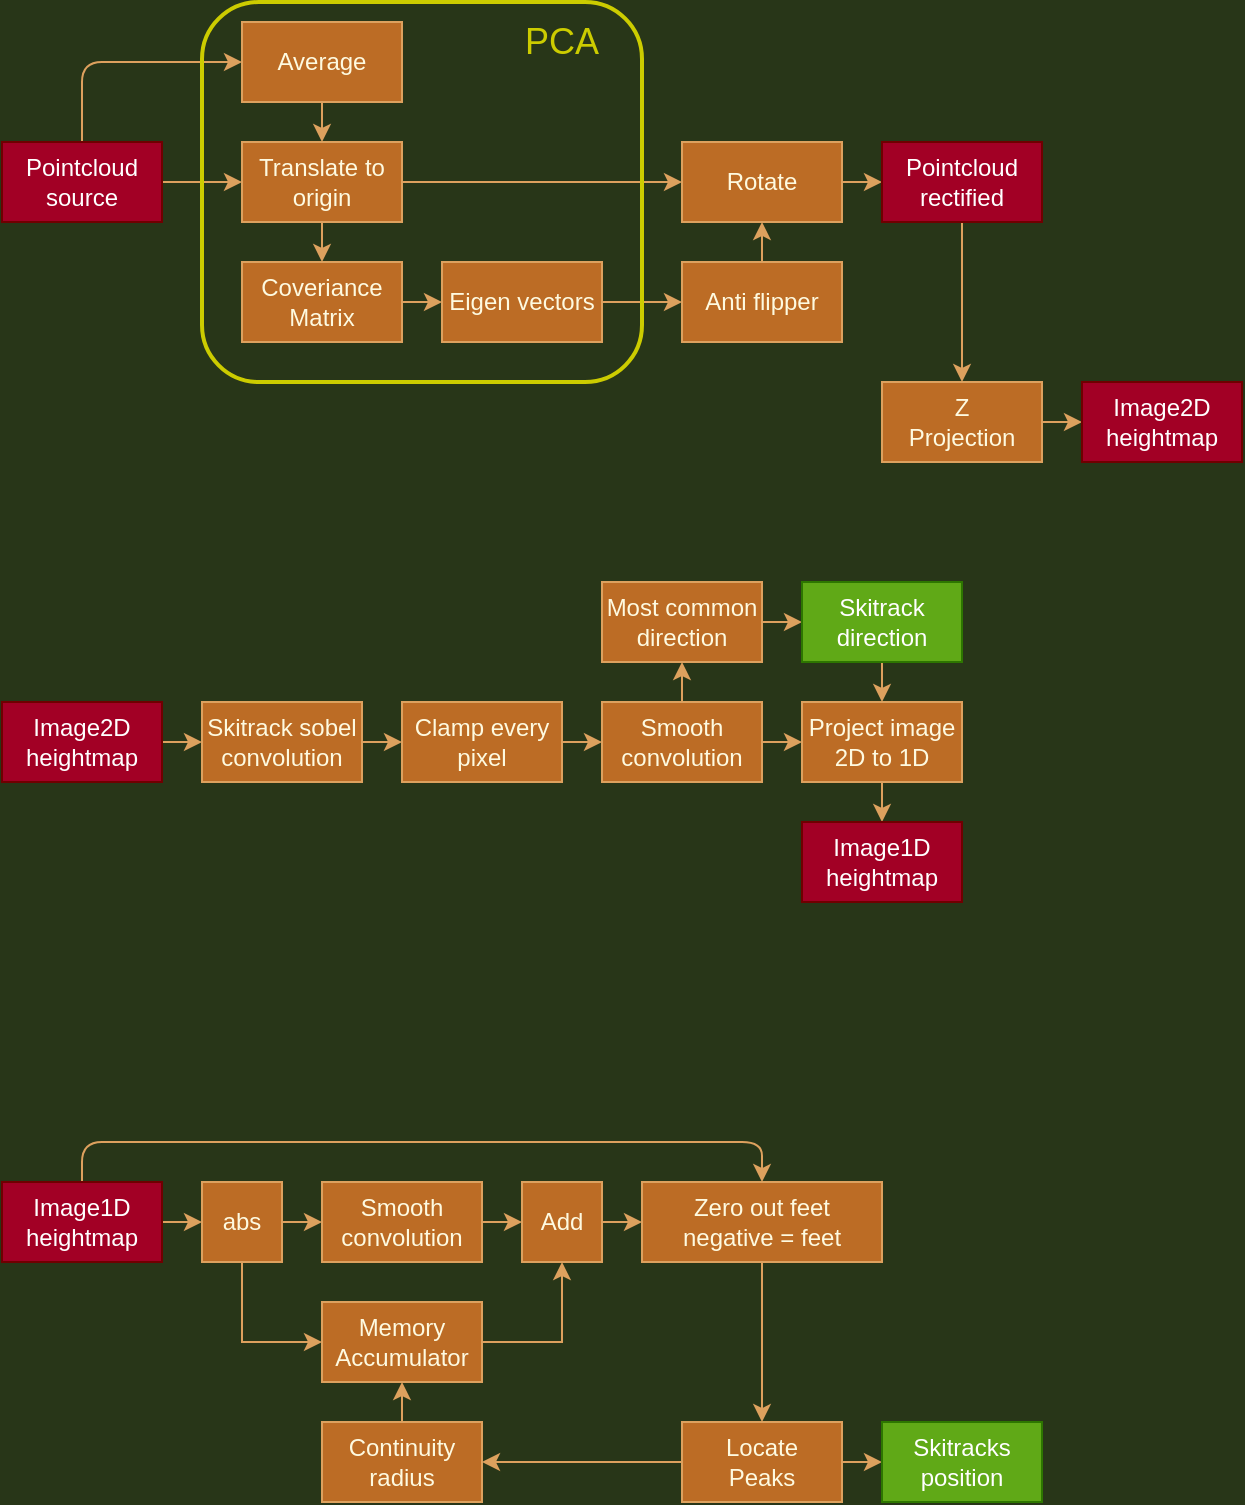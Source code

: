 <mxfile version="14.4.6" type="device"><diagram id="NbCfHLJ73H7A8diP-wPz" name="Page-1"><mxGraphModel dx="1539" dy="858" grid="1" gridSize="10" guides="1" tooltips="1" connect="1" arrows="1" fold="1" page="1" pageScale="1" pageWidth="850" pageHeight="1100" background="#283618" math="0" shadow="0"><root><mxCell id="0"/><mxCell id="1" parent="0"/><mxCell id="7k22gU2KepfbyPMtFsQA-22" style="edgeStyle=orthogonalEdgeStyle;curved=0;rounded=1;sketch=0;orthogonalLoop=1;jettySize=auto;html=1;exitX=1;exitY=0.5;exitDx=0;exitDy=0;entryX=0;entryY=0.5;entryDx=0;entryDy=0;strokeColor=#DDA15E;fillColor=#BC6C25;fontColor=#FEFAE0;" parent="1" source="7k22gU2KepfbyPMtFsQA-1" target="7k22gU2KepfbyPMtFsQA-2" edge="1"><mxGeometry relative="1" as="geometry"/></mxCell><mxCell id="7k22gU2KepfbyPMtFsQA-1" value="Coveriance Matrix" style="rounded=0;whiteSpace=wrap;html=1;fillColor=#BC6C25;strokeColor=#DDA15E;fontColor=#FEFAE0;" parent="1" vertex="1"><mxGeometry x="160" y="220" width="80" height="40" as="geometry"/></mxCell><mxCell id="7k22gU2KepfbyPMtFsQA-23" style="edgeStyle=orthogonalEdgeStyle;curved=0;rounded=1;sketch=0;orthogonalLoop=1;jettySize=auto;html=1;exitX=1;exitY=0.5;exitDx=0;exitDy=0;entryX=0;entryY=0.5;entryDx=0;entryDy=0;strokeColor=#DDA15E;fillColor=#BC6C25;fontColor=#FEFAE0;" parent="1" source="7k22gU2KepfbyPMtFsQA-2" target="7k22gU2KepfbyPMtFsQA-3" edge="1"><mxGeometry relative="1" as="geometry"/></mxCell><mxCell id="7k22gU2KepfbyPMtFsQA-2" value="Eigen vectors" style="rounded=0;whiteSpace=wrap;html=1;fillColor=#BC6C25;strokeColor=#DDA15E;fontColor=#FEFAE0;" parent="1" vertex="1"><mxGeometry x="260" y="220" width="80" height="40" as="geometry"/></mxCell><mxCell id="7k22gU2KepfbyPMtFsQA-40" style="edgeStyle=orthogonalEdgeStyle;curved=0;rounded=1;sketch=0;orthogonalLoop=1;jettySize=auto;html=1;exitX=0.5;exitY=0;exitDx=0;exitDy=0;entryX=0.5;entryY=1;entryDx=0;entryDy=0;strokeColor=#DDA15E;fillColor=#BC6C25;fontColor=#FEFAE0;" parent="1" source="7k22gU2KepfbyPMtFsQA-3" target="7k22gU2KepfbyPMtFsQA-5" edge="1"><mxGeometry relative="1" as="geometry"/></mxCell><mxCell id="7k22gU2KepfbyPMtFsQA-3" value="Anti flipper" style="rounded=0;whiteSpace=wrap;html=1;fillColor=#BC6C25;strokeColor=#DDA15E;fontColor=#FEFAE0;" parent="1" vertex="1"><mxGeometry x="380" y="220" width="80" height="40" as="geometry"/></mxCell><mxCell id="7k22gU2KepfbyPMtFsQA-21" style="edgeStyle=orthogonalEdgeStyle;curved=0;rounded=1;sketch=0;orthogonalLoop=1;jettySize=auto;html=1;exitX=1;exitY=0.5;exitDx=0;exitDy=0;entryX=0;entryY=0.5;entryDx=0;entryDy=0;strokeColor=#DDA15E;fillColor=#BC6C25;fontColor=#FEFAE0;" parent="1" source="7k22gU2KepfbyPMtFsQA-4" target="7k22gU2KepfbyPMtFsQA-6" edge="1"><mxGeometry relative="1" as="geometry"/></mxCell><mxCell id="7k22gU2KepfbyPMtFsQA-37" style="edgeStyle=orthogonalEdgeStyle;curved=0;rounded=1;sketch=0;orthogonalLoop=1;jettySize=auto;html=1;exitX=0.5;exitY=0;exitDx=0;exitDy=0;entryX=0;entryY=0.5;entryDx=0;entryDy=0;strokeColor=#DDA15E;fillColor=#BC6C25;fontColor=#FEFAE0;" parent="1" source="7k22gU2KepfbyPMtFsQA-4" target="7k22gU2KepfbyPMtFsQA-36" edge="1"><mxGeometry relative="1" as="geometry"/></mxCell><mxCell id="7k22gU2KepfbyPMtFsQA-4" value="Pointcloud&lt;br&gt;source" style="rounded=0;whiteSpace=wrap;html=1;fillColor=#a20025;strokeColor=#6F0000;fontColor=#ffffff;" parent="1" vertex="1"><mxGeometry x="40" y="160" width="80" height="40" as="geometry"/></mxCell><mxCell id="7bvxLQCgZIZBjvRh4FPY-1" style="edgeStyle=orthogonalEdgeStyle;rounded=0;orthogonalLoop=1;jettySize=auto;html=1;exitX=1;exitY=0.5;exitDx=0;exitDy=0;entryX=0;entryY=0.5;entryDx=0;entryDy=0;strokeColor=#DDA15E;" edge="1" parent="1" source="7k22gU2KepfbyPMtFsQA-5" target="7k22gU2KepfbyPMtFsQA-42"><mxGeometry relative="1" as="geometry"/></mxCell><mxCell id="7k22gU2KepfbyPMtFsQA-5" value="Rotate" style="rounded=0;whiteSpace=wrap;html=1;fillColor=#BC6C25;strokeColor=#DDA15E;fontColor=#FEFAE0;" parent="1" vertex="1"><mxGeometry x="380" y="160" width="80" height="40" as="geometry"/></mxCell><mxCell id="7k22gU2KepfbyPMtFsQA-24" style="edgeStyle=orthogonalEdgeStyle;curved=0;rounded=1;sketch=0;orthogonalLoop=1;jettySize=auto;html=1;exitX=0.5;exitY=1;exitDx=0;exitDy=0;entryX=0.5;entryY=0;entryDx=0;entryDy=0;strokeColor=#DDA15E;fillColor=#BC6C25;fontColor=#FEFAE0;" parent="1" source="7k22gU2KepfbyPMtFsQA-6" target="7k22gU2KepfbyPMtFsQA-1" edge="1"><mxGeometry relative="1" as="geometry"/></mxCell><mxCell id="7k22gU2KepfbyPMtFsQA-41" style="edgeStyle=orthogonalEdgeStyle;curved=0;rounded=1;sketch=0;orthogonalLoop=1;jettySize=auto;html=1;exitX=1;exitY=0.5;exitDx=0;exitDy=0;entryX=0;entryY=0.5;entryDx=0;entryDy=0;strokeColor=#DDA15E;fillColor=#BC6C25;fontColor=#FEFAE0;" parent="1" source="7k22gU2KepfbyPMtFsQA-6" target="7k22gU2KepfbyPMtFsQA-5" edge="1"><mxGeometry relative="1" as="geometry"/></mxCell><mxCell id="7k22gU2KepfbyPMtFsQA-6" value="Translate to origin" style="rounded=0;whiteSpace=wrap;html=1;fillColor=#BC6C25;strokeColor=#DDA15E;fontColor=#FEFAE0;" parent="1" vertex="1"><mxGeometry x="160" y="160" width="80" height="40" as="geometry"/></mxCell><mxCell id="7k22gU2KepfbyPMtFsQA-107" style="edgeStyle=orthogonalEdgeStyle;curved=0;rounded=1;sketch=0;orthogonalLoop=1;jettySize=auto;html=1;exitX=0.5;exitY=1;exitDx=0;exitDy=0;entryX=0.5;entryY=0;entryDx=0;entryDy=0;strokeColor=#DDA15E;fillColor=#BC6C25;fontSize=18;fontColor=#CCCC00;" parent="1" source="7k22gU2KepfbyPMtFsQA-36" target="7k22gU2KepfbyPMtFsQA-6" edge="1"><mxGeometry relative="1" as="geometry"/></mxCell><mxCell id="7k22gU2KepfbyPMtFsQA-36" value="Average" style="rounded=0;whiteSpace=wrap;html=1;fillColor=#BC6C25;strokeColor=#DDA15E;fontColor=#FEFAE0;" parent="1" vertex="1"><mxGeometry x="160" y="100" width="80" height="40" as="geometry"/></mxCell><mxCell id="7bvxLQCgZIZBjvRh4FPY-9" style="edgeStyle=orthogonalEdgeStyle;rounded=0;orthogonalLoop=1;jettySize=auto;html=1;exitX=0.5;exitY=1;exitDx=0;exitDy=0;entryX=0.5;entryY=0;entryDx=0;entryDy=0;strokeColor=#DDA15E;" edge="1" parent="1" source="7k22gU2KepfbyPMtFsQA-42" target="7k22gU2KepfbyPMtFsQA-70"><mxGeometry relative="1" as="geometry"/></mxCell><mxCell id="7k22gU2KepfbyPMtFsQA-42" value="Pointcloud&lt;br&gt;rectified" style="rounded=0;whiteSpace=wrap;html=1;fillColor=#a20025;strokeColor=#6F0000;fontColor=#ffffff;glass=0;sketch=0;shadow=0;absoluteArcSize=0;snapToPoint=1;" parent="1" vertex="1"><mxGeometry x="480" y="160" width="80" height="40" as="geometry"/></mxCell><mxCell id="7k22gU2KepfbyPMtFsQA-58" style="edgeStyle=orthogonalEdgeStyle;curved=0;rounded=1;sketch=0;orthogonalLoop=1;jettySize=auto;html=1;exitX=1;exitY=0.5;exitDx=0;exitDy=0;entryX=0;entryY=0.5;entryDx=0;entryDy=0;strokeColor=#DDA15E;fillColor=#BC6C25;fontColor=#FEFAE0;" parent="1" source="7k22gU2KepfbyPMtFsQA-50" target="7k22gU2KepfbyPMtFsQA-53" edge="1"><mxGeometry relative="1" as="geometry"/></mxCell><mxCell id="7k22gU2KepfbyPMtFsQA-50" value="Image2D&lt;br&gt;heightmap" style="rounded=0;whiteSpace=wrap;html=1;fillColor=#a20025;strokeColor=#6F0000;fontColor=#ffffff;" parent="1" vertex="1"><mxGeometry x="40" y="440" width="80" height="40" as="geometry"/></mxCell><mxCell id="7k22gU2KepfbyPMtFsQA-59" style="edgeStyle=orthogonalEdgeStyle;curved=0;rounded=1;sketch=0;orthogonalLoop=1;jettySize=auto;html=1;exitX=1;exitY=0.5;exitDx=0;exitDy=0;entryX=0;entryY=0.5;entryDx=0;entryDy=0;strokeColor=#DDA15E;fillColor=#BC6C25;fontColor=#FEFAE0;" parent="1" source="7k22gU2KepfbyPMtFsQA-53" target="7k22gU2KepfbyPMtFsQA-54" edge="1"><mxGeometry relative="1" as="geometry"/></mxCell><mxCell id="7k22gU2KepfbyPMtFsQA-53" value="Skitrack sobel&lt;br&gt;convolution" style="rounded=0;whiteSpace=wrap;html=1;fillColor=#BC6C25;strokeColor=#DDA15E;fontColor=#FEFAE0;" parent="1" vertex="1"><mxGeometry x="140" y="440" width="80" height="40" as="geometry"/></mxCell><mxCell id="7k22gU2KepfbyPMtFsQA-60" style="edgeStyle=orthogonalEdgeStyle;curved=0;rounded=1;sketch=0;orthogonalLoop=1;jettySize=auto;html=1;exitX=1;exitY=0.5;exitDx=0;exitDy=0;entryX=0;entryY=0.5;entryDx=0;entryDy=0;strokeColor=#DDA15E;fillColor=#BC6C25;fontColor=#FEFAE0;" parent="1" source="7k22gU2KepfbyPMtFsQA-54" target="7k22gU2KepfbyPMtFsQA-55" edge="1"><mxGeometry relative="1" as="geometry"/></mxCell><mxCell id="7k22gU2KepfbyPMtFsQA-54" value="Clamp every pixel" style="rounded=0;whiteSpace=wrap;html=1;fillColor=#BC6C25;strokeColor=#DDA15E;fontColor=#FEFAE0;" parent="1" vertex="1"><mxGeometry x="240" y="440" width="80" height="40" as="geometry"/></mxCell><mxCell id="7k22gU2KepfbyPMtFsQA-63" style="edgeStyle=orthogonalEdgeStyle;curved=0;rounded=1;sketch=0;orthogonalLoop=1;jettySize=auto;html=1;exitX=1;exitY=0.5;exitDx=0;exitDy=0;entryX=0;entryY=0.5;entryDx=0;entryDy=0;strokeColor=#DDA15E;fillColor=#BC6C25;fontColor=#FEFAE0;" parent="1" source="7k22gU2KepfbyPMtFsQA-55" target="7k22gU2KepfbyPMtFsQA-57" edge="1"><mxGeometry relative="1" as="geometry"/></mxCell><mxCell id="7bvxLQCgZIZBjvRh4FPY-18" style="edgeStyle=orthogonalEdgeStyle;rounded=0;orthogonalLoop=1;jettySize=auto;html=1;exitX=0.5;exitY=0;exitDx=0;exitDy=0;entryX=0.5;entryY=1;entryDx=0;entryDy=0;strokeColor=#DDA15E;" edge="1" parent="1" source="7k22gU2KepfbyPMtFsQA-55" target="7k22gU2KepfbyPMtFsQA-56"><mxGeometry relative="1" as="geometry"/></mxCell><mxCell id="7k22gU2KepfbyPMtFsQA-55" value="Smooth&lt;br&gt;convolution" style="rounded=0;whiteSpace=wrap;html=1;fillColor=#BC6C25;strokeColor=#DDA15E;fontColor=#FEFAE0;" parent="1" vertex="1"><mxGeometry x="340" y="440" width="80" height="40" as="geometry"/></mxCell><mxCell id="7k22gU2KepfbyPMtFsQA-64" style="edgeStyle=orthogonalEdgeStyle;curved=0;rounded=1;sketch=0;orthogonalLoop=1;jettySize=auto;html=1;exitX=1;exitY=0.5;exitDx=0;exitDy=0;entryX=0;entryY=0.5;entryDx=0;entryDy=0;strokeColor=#DDA15E;fillColor=#BC6C25;fontColor=#FEFAE0;" parent="1" source="7k22gU2KepfbyPMtFsQA-56" target="7k22gU2KepfbyPMtFsQA-62" edge="1"><mxGeometry relative="1" as="geometry"/></mxCell><mxCell id="7k22gU2KepfbyPMtFsQA-56" value="Most common direction" style="rounded=0;whiteSpace=wrap;html=1;fillColor=#BC6C25;strokeColor=#DDA15E;fontColor=#FEFAE0;" parent="1" vertex="1"><mxGeometry x="340" y="380" width="80" height="40" as="geometry"/></mxCell><mxCell id="7bvxLQCgZIZBjvRh4FPY-16" style="edgeStyle=orthogonalEdgeStyle;rounded=0;orthogonalLoop=1;jettySize=auto;html=1;exitX=0.5;exitY=1;exitDx=0;exitDy=0;entryX=0.5;entryY=0;entryDx=0;entryDy=0;strokeColor=#DDA15E;" edge="1" parent="1" source="7k22gU2KepfbyPMtFsQA-57" target="7k22gU2KepfbyPMtFsQA-65"><mxGeometry relative="1" as="geometry"/></mxCell><mxCell id="7k22gU2KepfbyPMtFsQA-57" value="Project image&lt;br&gt;2D to 1D" style="rounded=0;whiteSpace=wrap;html=1;fillColor=#BC6C25;strokeColor=#DDA15E;fontColor=#FEFAE0;" parent="1" vertex="1"><mxGeometry x="440" y="440" width="80" height="40" as="geometry"/></mxCell><mxCell id="7bvxLQCgZIZBjvRh4FPY-17" style="edgeStyle=orthogonalEdgeStyle;rounded=0;orthogonalLoop=1;jettySize=auto;html=1;exitX=0.5;exitY=1;exitDx=0;exitDy=0;entryX=0.5;entryY=0;entryDx=0;entryDy=0;strokeColor=#DDA15E;" edge="1" parent="1" source="7k22gU2KepfbyPMtFsQA-62" target="7k22gU2KepfbyPMtFsQA-57"><mxGeometry relative="1" as="geometry"/></mxCell><mxCell id="7k22gU2KepfbyPMtFsQA-62" value="Skitrack&lt;br&gt;direction" style="rounded=0;whiteSpace=wrap;html=1;strokeColor=#2D7600;fontColor=#ffffff;fillColor=#60a917;" parent="1" vertex="1"><mxGeometry x="440" y="380" width="80" height="40" as="geometry"/></mxCell><mxCell id="7k22gU2KepfbyPMtFsQA-65" value="Image1D&lt;br&gt;heightmap" style="rounded=0;whiteSpace=wrap;html=1;fillColor=#a20025;strokeColor=#6F0000;fontColor=#ffffff;" parent="1" vertex="1"><mxGeometry x="440" y="500" width="80" height="40" as="geometry"/></mxCell><mxCell id="7k22gU2KepfbyPMtFsQA-77" style="edgeStyle=orthogonalEdgeStyle;curved=0;rounded=1;sketch=0;orthogonalLoop=1;jettySize=auto;html=1;exitX=1;exitY=0.5;exitDx=0;exitDy=0;entryX=0;entryY=0.5;entryDx=0;entryDy=0;strokeColor=#DDA15E;fillColor=#BC6C25;fontColor=#FEFAE0;" parent="1" source="7k22gU2KepfbyPMtFsQA-68" target="7k22gU2KepfbyPMtFsQA-76" edge="1"><mxGeometry relative="1" as="geometry"/></mxCell><mxCell id="7k22gU2KepfbyPMtFsQA-94" style="edgeStyle=orthogonalEdgeStyle;curved=0;rounded=1;sketch=0;orthogonalLoop=1;jettySize=auto;html=1;exitX=0.5;exitY=0;exitDx=0;exitDy=0;entryX=0.5;entryY=0;entryDx=0;entryDy=0;strokeColor=#DDA15E;fillColor=#BC6C25;fontColor=#FEFAE0;" parent="1" source="7k22gU2KepfbyPMtFsQA-68" target="7k22gU2KepfbyPMtFsQA-87" edge="1"><mxGeometry relative="1" as="geometry"/></mxCell><mxCell id="7k22gU2KepfbyPMtFsQA-68" value="Image1D&lt;br&gt;heightmap" style="rounded=0;whiteSpace=wrap;html=1;fillColor=#a20025;strokeColor=#6F0000;fontColor=#ffffff;" parent="1" vertex="1"><mxGeometry x="40" y="680" width="80" height="40" as="geometry"/></mxCell><mxCell id="7bvxLQCgZIZBjvRh4FPY-4" style="edgeStyle=orthogonalEdgeStyle;rounded=0;orthogonalLoop=1;jettySize=auto;html=1;exitX=1;exitY=0.5;exitDx=0;exitDy=0;entryX=0;entryY=0.5;entryDx=0;entryDy=0;strokeColor=#DDA15E;" edge="1" parent="1" source="7k22gU2KepfbyPMtFsQA-70" target="7k22gU2KepfbyPMtFsQA-72"><mxGeometry relative="1" as="geometry"/></mxCell><mxCell id="7k22gU2KepfbyPMtFsQA-70" value="Z&lt;br&gt;Projection" style="rounded=0;whiteSpace=wrap;html=1;fillColor=#BC6C25;strokeColor=#DDA15E;fontColor=#FEFAE0;" parent="1" vertex="1"><mxGeometry x="480" y="280" width="80" height="40" as="geometry"/></mxCell><mxCell id="7k22gU2KepfbyPMtFsQA-72" value="Image2D&lt;br&gt;heightmap" style="rounded=0;whiteSpace=wrap;html=1;strokeColor=#6F0000;fontColor=#ffffff;fillColor=#a20025;" parent="1" vertex="1"><mxGeometry x="580" y="280" width="80" height="40" as="geometry"/></mxCell><mxCell id="7k22gU2KepfbyPMtFsQA-81" style="edgeStyle=orthogonalEdgeStyle;curved=0;rounded=1;sketch=0;orthogonalLoop=1;jettySize=auto;html=1;exitX=1;exitY=0.5;exitDx=0;exitDy=0;entryX=0;entryY=0.5;entryDx=0;entryDy=0;strokeColor=#DDA15E;fillColor=#BC6C25;fontColor=#FEFAE0;" parent="1" source="7k22gU2KepfbyPMtFsQA-76" target="7k22gU2KepfbyPMtFsQA-78" edge="1"><mxGeometry relative="1" as="geometry"/></mxCell><mxCell id="7bvxLQCgZIZBjvRh4FPY-19" style="edgeStyle=orthogonalEdgeStyle;rounded=0;orthogonalLoop=1;jettySize=auto;html=1;exitX=0.5;exitY=1;exitDx=0;exitDy=0;entryX=0;entryY=0.5;entryDx=0;entryDy=0;strokeColor=#DDA15E;" edge="1" parent="1" source="7k22gU2KepfbyPMtFsQA-76" target="7k22gU2KepfbyPMtFsQA-79"><mxGeometry relative="1" as="geometry"/></mxCell><mxCell id="7k22gU2KepfbyPMtFsQA-76" value="abs" style="rounded=0;whiteSpace=wrap;html=1;fillColor=#BC6C25;strokeColor=#DDA15E;fontColor=#FEFAE0;" parent="1" vertex="1"><mxGeometry x="140" y="680" width="40" height="40" as="geometry"/></mxCell><mxCell id="7bvxLQCgZIZBjvRh4FPY-7" style="edgeStyle=orthogonalEdgeStyle;rounded=0;orthogonalLoop=1;jettySize=auto;html=1;exitX=1;exitY=0.5;exitDx=0;exitDy=0;entryX=0;entryY=0.5;entryDx=0;entryDy=0;strokeColor=#DDA15E;" edge="1" parent="1" source="7k22gU2KepfbyPMtFsQA-78" target="7k22gU2KepfbyPMtFsQA-83"><mxGeometry relative="1" as="geometry"/></mxCell><mxCell id="7k22gU2KepfbyPMtFsQA-78" value="Smooth&lt;br&gt;convolution" style="rounded=0;whiteSpace=wrap;html=1;fillColor=#BC6C25;strokeColor=#DDA15E;fontColor=#FEFAE0;" parent="1" vertex="1"><mxGeometry x="200" y="680" width="80" height="40" as="geometry"/></mxCell><mxCell id="7bvxLQCgZIZBjvRh4FPY-6" style="edgeStyle=orthogonalEdgeStyle;rounded=0;orthogonalLoop=1;jettySize=auto;html=1;exitX=1;exitY=0.5;exitDx=0;exitDy=0;entryX=0.5;entryY=1;entryDx=0;entryDy=0;strokeColor=#DDA15E;" edge="1" parent="1" source="7k22gU2KepfbyPMtFsQA-79" target="7k22gU2KepfbyPMtFsQA-83"><mxGeometry relative="1" as="geometry"/></mxCell><mxCell id="7k22gU2KepfbyPMtFsQA-79" value="Memory&lt;br&gt;Accumulator" style="rounded=0;whiteSpace=wrap;html=1;fillColor=#BC6C25;strokeColor=#DDA15E;fontColor=#FEFAE0;" parent="1" vertex="1"><mxGeometry x="200" y="740" width="80" height="40" as="geometry"/></mxCell><mxCell id="7bvxLQCgZIZBjvRh4FPY-8" style="edgeStyle=orthogonalEdgeStyle;rounded=0;orthogonalLoop=1;jettySize=auto;html=1;exitX=1;exitY=0.5;exitDx=0;exitDy=0;entryX=0;entryY=0.5;entryDx=0;entryDy=0;strokeColor=#DDA15E;" edge="1" parent="1" source="7k22gU2KepfbyPMtFsQA-83" target="7k22gU2KepfbyPMtFsQA-87"><mxGeometry relative="1" as="geometry"/></mxCell><mxCell id="7k22gU2KepfbyPMtFsQA-83" value="Add" style="rounded=0;whiteSpace=wrap;html=1;fillColor=#BC6C25;strokeColor=#DDA15E;fontColor=#FEFAE0;" parent="1" vertex="1"><mxGeometry x="300" y="680" width="40" height="40" as="geometry"/></mxCell><mxCell id="7bvxLQCgZIZBjvRh4FPY-14" style="edgeStyle=orthogonalEdgeStyle;rounded=0;orthogonalLoop=1;jettySize=auto;html=1;exitX=0.5;exitY=1;exitDx=0;exitDy=0;entryX=0.5;entryY=0;entryDx=0;entryDy=0;strokeColor=#DDA15E;" edge="1" parent="1" source="7k22gU2KepfbyPMtFsQA-87" target="7k22gU2KepfbyPMtFsQA-93"><mxGeometry relative="1" as="geometry"/></mxCell><mxCell id="7k22gU2KepfbyPMtFsQA-87" value="Zero out feet&lt;br&gt;negative = feet" style="rounded=0;whiteSpace=wrap;html=1;fillColor=#BC6C25;strokeColor=#DDA15E;fontColor=#FEFAE0;" parent="1" vertex="1"><mxGeometry x="360" y="680" width="120" height="40" as="geometry"/></mxCell><mxCell id="7bvxLQCgZIZBjvRh4FPY-15" style="edgeStyle=orthogonalEdgeStyle;rounded=0;orthogonalLoop=1;jettySize=auto;html=1;exitX=1;exitY=0.5;exitDx=0;exitDy=0;entryX=0;entryY=0.5;entryDx=0;entryDy=0;strokeColor=#DDA15E;" edge="1" parent="1" source="7k22gU2KepfbyPMtFsQA-93" target="7k22gU2KepfbyPMtFsQA-100"><mxGeometry relative="1" as="geometry"/></mxCell><mxCell id="7bvxLQCgZIZBjvRh4FPY-23" style="edgeStyle=orthogonalEdgeStyle;rounded=0;orthogonalLoop=1;jettySize=auto;html=1;exitX=0;exitY=0.5;exitDx=0;exitDy=0;entryX=1;entryY=0.5;entryDx=0;entryDy=0;strokeColor=#DDA15E;" edge="1" parent="1" source="7k22gU2KepfbyPMtFsQA-93" target="7bvxLQCgZIZBjvRh4FPY-22"><mxGeometry relative="1" as="geometry"/></mxCell><mxCell id="7k22gU2KepfbyPMtFsQA-93" value="Locate&lt;br&gt;Peaks" style="rounded=0;whiteSpace=wrap;html=1;fillColor=#BC6C25;strokeColor=#DDA15E;fontColor=#FEFAE0;" parent="1" vertex="1"><mxGeometry x="380" y="800" width="80" height="40" as="geometry"/></mxCell><mxCell id="7k22gU2KepfbyPMtFsQA-100" value="Skitracks position" style="rounded=0;whiteSpace=wrap;html=1;fillColor=#60a917;strokeColor=#2D7600;fontColor=#ffffff;" parent="1" vertex="1"><mxGeometry x="480" y="800" width="80" height="40" as="geometry"/></mxCell><mxCell id="7k22gU2KepfbyPMtFsQA-105" value="" style="rounded=1;whiteSpace=wrap;html=1;shadow=0;glass=0;sketch=0;strokeColor=#CCCC00;strokeWidth=2;fillColor=none;fontColor=#FEFAE0;" parent="1" vertex="1"><mxGeometry x="140" y="90" width="220" height="190" as="geometry"/></mxCell><mxCell id="7k22gU2KepfbyPMtFsQA-106" value="PCA" style="text;html=1;strokeColor=none;fillColor=none;align=center;verticalAlign=middle;whiteSpace=wrap;rounded=0;shadow=0;glass=0;sketch=0;fontColor=#CCCC00;fontSize=18;" parent="1" vertex="1"><mxGeometry x="300" y="100" width="40" height="20" as="geometry"/></mxCell><mxCell id="7bvxLQCgZIZBjvRh4FPY-24" style="edgeStyle=orthogonalEdgeStyle;rounded=0;orthogonalLoop=1;jettySize=auto;html=1;exitX=0.5;exitY=0;exitDx=0;exitDy=0;entryX=0.5;entryY=1;entryDx=0;entryDy=0;strokeColor=#DDA15E;" edge="1" parent="1" source="7bvxLQCgZIZBjvRh4FPY-22" target="7k22gU2KepfbyPMtFsQA-79"><mxGeometry relative="1" as="geometry"/></mxCell><mxCell id="7bvxLQCgZIZBjvRh4FPY-22" value="Continuity&lt;br&gt;radius" style="rounded=0;whiteSpace=wrap;html=1;fillColor=#BC6C25;strokeColor=#DDA15E;fontColor=#FEFAE0;" vertex="1" parent="1"><mxGeometry x="200" y="800" width="80" height="40" as="geometry"/></mxCell></root></mxGraphModel></diagram></mxfile>